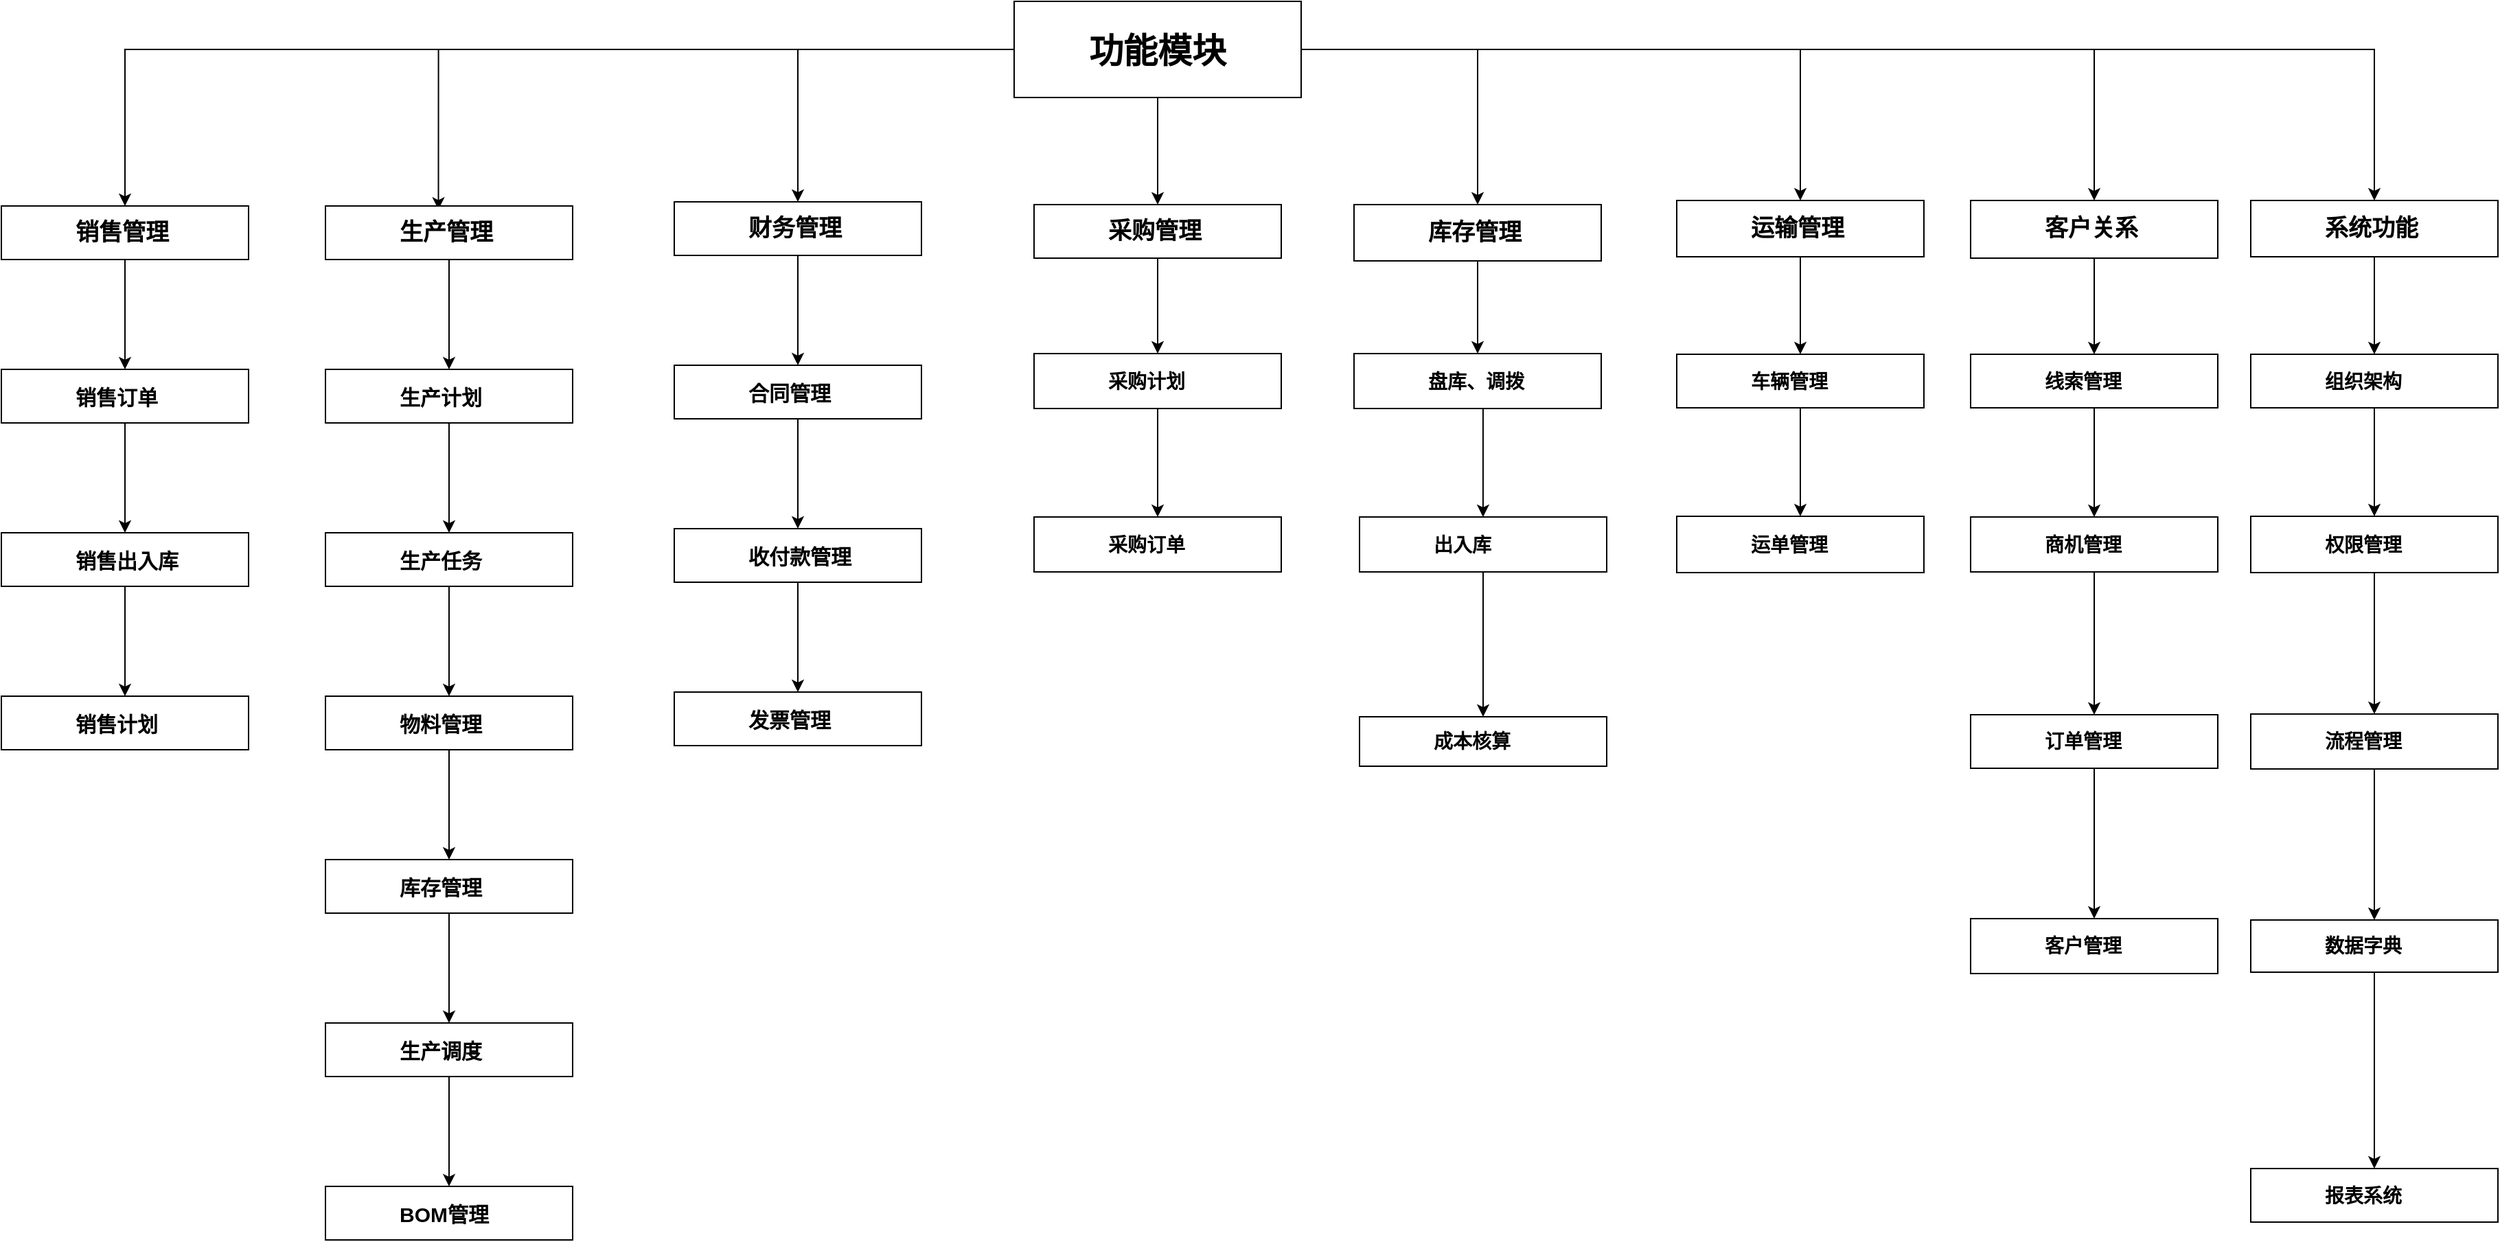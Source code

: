 <mxfile border="50" scale="3" compressed="false" locked="false" version="27.1.6">
  <diagram name="Blank" id="YmL12bMKpDGza6XwsDPr">
    <mxGraphModel dx="3751" dy="1987" grid="0" gridSize="10" guides="1" tooltips="1" connect="1" arrows="1" fold="1" page="0" pageScale="1" pageWidth="827" pageHeight="1169" background="none" math="1" shadow="0">
      <root>
        <mxCell id="X5NqExCQtvZxIxQ7pmgY-0" />
        <mxCell id="1" parent="X5NqExCQtvZxIxQ7pmgY-0" />
        <mxCell id="-n03L4gZZ8u75mCyDfgK-26" style="edgeStyle=orthogonalEdgeStyle;rounded=0;orthogonalLoop=1;jettySize=auto;html=1;" edge="1" parent="1" source="-n03L4gZZ8u75mCyDfgK-5" target="-n03L4gZZ8u75mCyDfgK-22">
          <mxGeometry relative="1" as="geometry" />
        </mxCell>
        <mxCell id="-n03L4gZZ8u75mCyDfgK-27" style="edgeStyle=orthogonalEdgeStyle;rounded=0;orthogonalLoop=1;jettySize=auto;html=1;entryX=0.5;entryY=0;entryDx=0;entryDy=0;" edge="1" parent="1" source="-n03L4gZZ8u75mCyDfgK-5" target="-n03L4gZZ8u75mCyDfgK-23">
          <mxGeometry relative="1" as="geometry" />
        </mxCell>
        <mxCell id="-n03L4gZZ8u75mCyDfgK-28" style="edgeStyle=orthogonalEdgeStyle;rounded=0;orthogonalLoop=1;jettySize=auto;html=1;entryX=0.5;entryY=0;entryDx=0;entryDy=0;" edge="1" parent="1" source="-n03L4gZZ8u75mCyDfgK-5" target="-n03L4gZZ8u75mCyDfgK-24">
          <mxGeometry relative="1" as="geometry" />
        </mxCell>
        <mxCell id="-n03L4gZZ8u75mCyDfgK-29" style="edgeStyle=orthogonalEdgeStyle;rounded=0;orthogonalLoop=1;jettySize=auto;html=1;entryX=0.5;entryY=0;entryDx=0;entryDy=0;" edge="1" parent="1" source="-n03L4gZZ8u75mCyDfgK-5" target="-n03L4gZZ8u75mCyDfgK-11">
          <mxGeometry relative="1" as="geometry" />
        </mxCell>
        <mxCell id="-n03L4gZZ8u75mCyDfgK-30" style="edgeStyle=orthogonalEdgeStyle;rounded=0;orthogonalLoop=1;jettySize=auto;html=1;entryX=0.5;entryY=0;entryDx=0;entryDy=0;" edge="1" parent="1" source="-n03L4gZZ8u75mCyDfgK-5" target="-n03L4gZZ8u75mCyDfgK-74">
          <mxGeometry relative="1" as="geometry">
            <mxPoint x="-78" y="-53" as="targetPoint" />
          </mxGeometry>
        </mxCell>
        <mxCell id="-n03L4gZZ8u75mCyDfgK-31" style="edgeStyle=orthogonalEdgeStyle;rounded=0;orthogonalLoop=1;jettySize=auto;html=1;entryX=0.457;entryY=0.068;entryDx=0;entryDy=0;entryPerimeter=0;" edge="1" parent="1" source="-n03L4gZZ8u75mCyDfgK-5" target="-n03L4gZZ8u75mCyDfgK-75">
          <mxGeometry relative="1" as="geometry">
            <mxPoint x="-348" y="-56" as="targetPoint" />
          </mxGeometry>
        </mxCell>
        <mxCell id="-n03L4gZZ8u75mCyDfgK-103" style="edgeStyle=orthogonalEdgeStyle;rounded=0;orthogonalLoop=1;jettySize=auto;html=1;entryX=0.5;entryY=0;entryDx=0;entryDy=0;" edge="1" parent="1" source="-n03L4gZZ8u75mCyDfgK-5" target="-n03L4gZZ8u75mCyDfgK-76">
          <mxGeometry relative="1" as="geometry" />
        </mxCell>
        <mxCell id="-n03L4gZZ8u75mCyDfgK-104" style="edgeStyle=orthogonalEdgeStyle;rounded=0;orthogonalLoop=1;jettySize=auto;html=1;entryX=0.5;entryY=0;entryDx=0;entryDy=0;" edge="1" parent="1" source="-n03L4gZZ8u75mCyDfgK-5" target="-n03L4gZZ8u75mCyDfgK-17">
          <mxGeometry relative="1" as="geometry" />
        </mxCell>
        <UserObject label="功能模块" name="Tessa Miller" position="CFO" location="Office 1" email="me@example.com" placeholders="1" id="-n03L4gZZ8u75mCyDfgK-5">
          <mxCell style="label;whiteSpace=wrap;html=1;rounded=0;glass=0;treeMoving=1;treeFolding=1;container=0;fontSize=25;align=left;" vertex="1" parent="1">
            <mxGeometry x="73.5" y="-198" width="209" height="70" as="geometry" />
          </mxCell>
        </UserObject>
        <mxCell id="-n03L4gZZ8u75mCyDfgK-67" value="" style="edgeStyle=orthogonalEdgeStyle;rounded=0;orthogonalLoop=1;jettySize=auto;html=1;" edge="1" parent="1" source="-n03L4gZZ8u75mCyDfgK-11" target="-n03L4gZZ8u75mCyDfgK-66">
          <mxGeometry relative="1" as="geometry" />
        </mxCell>
        <UserObject label="采购管理" name="Alison Donovan" position="System Admin" location="Office 3" email="me@example.com" placeholders="1" id="-n03L4gZZ8u75mCyDfgK-11">
          <mxCell style="label;whiteSpace=wrap;html=1;rounded=0;glass=0;fontSize=17;" vertex="1" parent="1">
            <mxGeometry x="88" y="-50" width="180" height="39" as="geometry" />
          </mxCell>
        </UserObject>
        <mxCell id="-n03L4gZZ8u75mCyDfgK-59" value="" style="edgeStyle=orthogonalEdgeStyle;rounded=0;orthogonalLoop=1;jettySize=auto;html=1;" edge="1" parent="1" source="-n03L4gZZ8u75mCyDfgK-17" target="-n03L4gZZ8u75mCyDfgK-58">
          <mxGeometry relative="1" as="geometry" />
        </mxCell>
        <UserObject label="库存管理" name="Alison Donovan" position="System Admin" location="Office 3" email="me@example.com" placeholders="1" id="-n03L4gZZ8u75mCyDfgK-17">
          <mxCell style="label;whiteSpace=wrap;html=1;rounded=0;glass=0;fontSize=17;" vertex="1" parent="1">
            <mxGeometry x="321" y="-50" width="180" height="41" as="geometry" />
          </mxCell>
        </UserObject>
        <mxCell id="-n03L4gZZ8u75mCyDfgK-55" value="" style="edgeStyle=orthogonalEdgeStyle;rounded=0;orthogonalLoop=1;jettySize=auto;html=1;" edge="1" parent="1" source="-n03L4gZZ8u75mCyDfgK-22" target="-n03L4gZZ8u75mCyDfgK-54">
          <mxGeometry relative="1" as="geometry" />
        </mxCell>
        <UserObject label="运输管理" name="Alison Donovan" position="System Admin" location="Office 3" email="me@example.com" placeholders="1" id="-n03L4gZZ8u75mCyDfgK-22">
          <mxCell style="label;whiteSpace=wrap;html=1;rounded=0;glass=0;fontSize=17;" vertex="1" parent="1">
            <mxGeometry x="556" y="-53" width="180" height="41" as="geometry" />
          </mxCell>
        </UserObject>
        <mxCell id="-n03L4gZZ8u75mCyDfgK-47" value="" style="edgeStyle=orthogonalEdgeStyle;rounded=0;orthogonalLoop=1;jettySize=auto;html=1;" edge="1" parent="1" source="-n03L4gZZ8u75mCyDfgK-23" target="-n03L4gZZ8u75mCyDfgK-46">
          <mxGeometry relative="1" as="geometry" />
        </mxCell>
        <UserObject label="客户关系" name="Alison Donovan" position="System Admin" location="Office 3" email="me@example.com" placeholders="1" id="-n03L4gZZ8u75mCyDfgK-23">
          <mxCell style="label;whiteSpace=wrap;html=1;rounded=0;glass=0;fontSize=17;" vertex="1" parent="1">
            <mxGeometry x="770" y="-53" width="180" height="42" as="geometry" />
          </mxCell>
        </UserObject>
        <mxCell id="-n03L4gZZ8u75mCyDfgK-33" value="" style="edgeStyle=orthogonalEdgeStyle;rounded=0;orthogonalLoop=1;jettySize=auto;html=1;" edge="1" parent="1" source="-n03L4gZZ8u75mCyDfgK-24" target="-n03L4gZZ8u75mCyDfgK-32">
          <mxGeometry relative="1" as="geometry" />
        </mxCell>
        <UserObject label="系统功能" name="Alison Donovan" position="System Admin" location="Office 3" email="me@example.com" placeholders="1" id="-n03L4gZZ8u75mCyDfgK-24">
          <mxCell style="label;whiteSpace=wrap;html=1;rounded=0;glass=0;fontSize=17;" vertex="1" parent="1">
            <mxGeometry x="974" y="-53" width="180" height="41" as="geometry" />
          </mxCell>
        </UserObject>
        <mxCell id="-n03L4gZZ8u75mCyDfgK-35" value="" style="edgeStyle=orthogonalEdgeStyle;rounded=0;orthogonalLoop=1;jettySize=auto;html=1;fontSize=14;" edge="1" parent="1" source="-n03L4gZZ8u75mCyDfgK-32" target="-n03L4gZZ8u75mCyDfgK-34">
          <mxGeometry relative="1" as="geometry" />
        </mxCell>
        <UserObject label="组织架构" name="Alison Donovan" position="System Admin" location="Office 3" email="me@example.com" placeholders="1" id="-n03L4gZZ8u75mCyDfgK-32">
          <mxCell style="label;whiteSpace=wrap;html=1;rounded=0;glass=0;fontSize=14;" vertex="1" parent="1">
            <mxGeometry x="974" y="59" width="180" height="39" as="geometry" />
          </mxCell>
        </UserObject>
        <mxCell id="-n03L4gZZ8u75mCyDfgK-37" value="" style="edgeStyle=orthogonalEdgeStyle;rounded=0;orthogonalLoop=1;jettySize=auto;html=1;fontSize=14;" edge="1" parent="1" source="-n03L4gZZ8u75mCyDfgK-34" target="-n03L4gZZ8u75mCyDfgK-36">
          <mxGeometry relative="1" as="geometry" />
        </mxCell>
        <UserObject label="权限管理" name="Alison Donovan" position="System Admin" location="Office 3" email="me@example.com" placeholders="1" id="-n03L4gZZ8u75mCyDfgK-34">
          <mxCell style="label;whiteSpace=wrap;html=1;rounded=0;glass=0;fontSize=14;" vertex="1" parent="1">
            <mxGeometry x="974" y="177" width="180" height="41" as="geometry" />
          </mxCell>
        </UserObject>
        <mxCell id="-n03L4gZZ8u75mCyDfgK-39" value="" style="edgeStyle=orthogonalEdgeStyle;rounded=0;orthogonalLoop=1;jettySize=auto;html=1;fontSize=14;" edge="1" parent="1" source="-n03L4gZZ8u75mCyDfgK-36" target="-n03L4gZZ8u75mCyDfgK-38">
          <mxGeometry relative="1" as="geometry" />
        </mxCell>
        <UserObject label="流程管理" name="Alison Donovan" position="System Admin" location="Office 3" email="me@example.com" placeholders="1" id="-n03L4gZZ8u75mCyDfgK-36">
          <mxCell style="label;whiteSpace=wrap;html=1;rounded=0;glass=0;fontSize=14;" vertex="1" parent="1">
            <mxGeometry x="974" y="321" width="180" height="40" as="geometry" />
          </mxCell>
        </UserObject>
        <mxCell id="-n03L4gZZ8u75mCyDfgK-41" value="" style="edgeStyle=orthogonalEdgeStyle;rounded=0;orthogonalLoop=1;jettySize=auto;html=1;fontSize=14;" edge="1" parent="1" source="-n03L4gZZ8u75mCyDfgK-38" target="-n03L4gZZ8u75mCyDfgK-40">
          <mxGeometry relative="1" as="geometry" />
        </mxCell>
        <UserObject label="数据字典" name="Alison Donovan" position="System Admin" location="Office 3" email="me@example.com" placeholders="1" id="-n03L4gZZ8u75mCyDfgK-38">
          <mxCell style="label;whiteSpace=wrap;html=1;rounded=0;glass=0;fontSize=14;" vertex="1" parent="1">
            <mxGeometry x="974" y="471" width="180" height="38" as="geometry" />
          </mxCell>
        </UserObject>
        <UserObject label="报表系统" name="Alison Donovan" position="System Admin" location="Office 3" email="me@example.com" placeholders="1" id="-n03L4gZZ8u75mCyDfgK-40">
          <mxCell style="label;whiteSpace=wrap;html=1;rounded=0;glass=0;fontSize=14;" vertex="1" parent="1">
            <mxGeometry x="974" y="652" width="180" height="39" as="geometry" />
          </mxCell>
        </UserObject>
        <mxCell id="-n03L4gZZ8u75mCyDfgK-49" value="" style="edgeStyle=orthogonalEdgeStyle;rounded=0;orthogonalLoop=1;jettySize=auto;html=1;fontSize=14;" edge="1" parent="1" source="-n03L4gZZ8u75mCyDfgK-46" target="-n03L4gZZ8u75mCyDfgK-48">
          <mxGeometry relative="1" as="geometry" />
        </mxCell>
        <UserObject label="线索管理" name="Alison Donovan" position="System Admin" location="Office 3" email="me@example.com" placeholders="1" id="-n03L4gZZ8u75mCyDfgK-46">
          <mxCell style="label;whiteSpace=wrap;html=1;rounded=0;glass=0;fontSize=14;" vertex="1" parent="1">
            <mxGeometry x="770" y="59" width="180" height="39" as="geometry" />
          </mxCell>
        </UserObject>
        <mxCell id="-n03L4gZZ8u75mCyDfgK-51" value="" style="edgeStyle=orthogonalEdgeStyle;rounded=0;orthogonalLoop=1;jettySize=auto;html=1;fontSize=14;" edge="1" parent="1" source="-n03L4gZZ8u75mCyDfgK-48" target="-n03L4gZZ8u75mCyDfgK-50">
          <mxGeometry relative="1" as="geometry" />
        </mxCell>
        <UserObject label="商机管理" name="Alison Donovan" position="System Admin" location="Office 3" email="me@example.com" placeholders="1" id="-n03L4gZZ8u75mCyDfgK-48">
          <mxCell style="label;whiteSpace=wrap;html=1;rounded=0;glass=0;fontSize=14;" vertex="1" parent="1">
            <mxGeometry x="770" y="177.5" width="180" height="40" as="geometry" />
          </mxCell>
        </UserObject>
        <mxCell id="-n03L4gZZ8u75mCyDfgK-53" value="" style="edgeStyle=orthogonalEdgeStyle;rounded=0;orthogonalLoop=1;jettySize=auto;html=1;fontSize=14;" edge="1" parent="1" source="-n03L4gZZ8u75mCyDfgK-50" target="-n03L4gZZ8u75mCyDfgK-52">
          <mxGeometry relative="1" as="geometry" />
        </mxCell>
        <UserObject label="订单管理" name="Alison Donovan" position="System Admin" location="Office 3" email="me@example.com" placeholders="1" id="-n03L4gZZ8u75mCyDfgK-50">
          <mxCell style="label;whiteSpace=wrap;html=1;rounded=0;glass=0;fontSize=14;" vertex="1" parent="1">
            <mxGeometry x="770" y="321.5" width="180" height="39" as="geometry" />
          </mxCell>
        </UserObject>
        <UserObject label="客户管理" name="Alison Donovan" position="System Admin" location="Office 3" email="me@example.com" placeholders="1" id="-n03L4gZZ8u75mCyDfgK-52">
          <mxCell style="label;whiteSpace=wrap;html=1;rounded=0;glass=0;fontSize=14;" vertex="1" parent="1">
            <mxGeometry x="770" y="470" width="180" height="40" as="geometry" />
          </mxCell>
        </UserObject>
        <mxCell id="-n03L4gZZ8u75mCyDfgK-57" value="" style="edgeStyle=orthogonalEdgeStyle;rounded=0;orthogonalLoop=1;jettySize=auto;html=1;fontSize=14;" edge="1" parent="1" source="-n03L4gZZ8u75mCyDfgK-54" target="-n03L4gZZ8u75mCyDfgK-56">
          <mxGeometry relative="1" as="geometry" />
        </mxCell>
        <UserObject label="车辆管理" name="Alison Donovan" position="System Admin" location="Office 3" email="me@example.com" placeholders="1" id="-n03L4gZZ8u75mCyDfgK-54">
          <mxCell style="label;whiteSpace=wrap;html=1;rounded=0;glass=0;fontSize=14;" vertex="1" parent="1">
            <mxGeometry x="556" y="59" width="180" height="39" as="geometry" />
          </mxCell>
        </UserObject>
        <UserObject label="运单管理" name="Alison Donovan" position="System Admin" location="Office 3" email="me@example.com" placeholders="1" id="-n03L4gZZ8u75mCyDfgK-56">
          <mxCell style="label;whiteSpace=wrap;html=1;rounded=0;glass=0;fontSize=14;" vertex="1" parent="1">
            <mxGeometry x="556" y="177" width="180" height="41" as="geometry" />
          </mxCell>
        </UserObject>
        <UserObject label="盘库、调拨" name="Alison Donovan" position="System Admin" location="Office 3" email="me@example.com" placeholders="1" id="-n03L4gZZ8u75mCyDfgK-58">
          <mxCell style="label;whiteSpace=wrap;html=1;rounded=0;glass=0;fontSize=14;" vertex="1" parent="1">
            <mxGeometry x="321" y="58.5" width="180" height="40" as="geometry" />
          </mxCell>
        </UserObject>
        <mxCell id="-n03L4gZZ8u75mCyDfgK-63" value="" style="edgeStyle=orthogonalEdgeStyle;rounded=0;orthogonalLoop=1;jettySize=auto;html=1;exitX=0.522;exitY=1;exitDx=0;exitDy=0;exitPerimeter=0;fontSize=14;" edge="1" parent="1" source="-n03L4gZZ8u75mCyDfgK-58" target="-n03L4gZZ8u75mCyDfgK-62">
          <mxGeometry relative="1" as="geometry">
            <mxPoint x="411" y="196" as="sourcePoint" />
          </mxGeometry>
        </mxCell>
        <mxCell id="-n03L4gZZ8u75mCyDfgK-65" value="" style="edgeStyle=orthogonalEdgeStyle;rounded=0;orthogonalLoop=1;jettySize=auto;html=1;fontSize=14;" edge="1" parent="1" source="-n03L4gZZ8u75mCyDfgK-62" target="-n03L4gZZ8u75mCyDfgK-64">
          <mxGeometry relative="1" as="geometry" />
        </mxCell>
        <UserObject label="出入库" name="Alison Donovan" position="System Admin" location="Office 3" email="me@example.com" placeholders="1" id="-n03L4gZZ8u75mCyDfgK-62">
          <mxCell style="label;whiteSpace=wrap;html=1;rounded=0;glass=0;fontSize=14;" vertex="1" parent="1">
            <mxGeometry x="325" y="177.5" width="180" height="40" as="geometry" />
          </mxCell>
        </UserObject>
        <UserObject label="成本核算" name="Alison Donovan" position="System Admin" location="Office 3" email="me@example.com" placeholders="1" id="-n03L4gZZ8u75mCyDfgK-64">
          <mxCell style="label;whiteSpace=wrap;html=1;rounded=0;glass=0;fontSize=14;" vertex="1" parent="1">
            <mxGeometry x="325" y="323" width="180" height="36" as="geometry" />
          </mxCell>
        </UserObject>
        <mxCell id="-n03L4gZZ8u75mCyDfgK-71" value="" style="edgeStyle=orthogonalEdgeStyle;rounded=0;orthogonalLoop=1;jettySize=auto;html=1;fontSize=14;" edge="1" parent="1" source="-n03L4gZZ8u75mCyDfgK-66" target="-n03L4gZZ8u75mCyDfgK-70">
          <mxGeometry relative="1" as="geometry" />
        </mxCell>
        <UserObject label="采购计划" name="Alison Donovan" position="System Admin" location="Office 3" email="me@example.com" placeholders="1" id="-n03L4gZZ8u75mCyDfgK-66">
          <mxCell style="label;whiteSpace=wrap;html=1;rounded=0;glass=0;fontSize=14;" vertex="1" parent="1">
            <mxGeometry x="88" y="58.5" width="180" height="40" as="geometry" />
          </mxCell>
        </UserObject>
        <UserObject label="采购订单" name="Alison Donovan" position="System Admin" location="Office 3" email="me@example.com" placeholders="1" id="-n03L4gZZ8u75mCyDfgK-70">
          <mxCell style="label;whiteSpace=wrap;html=1;rounded=0;glass=0;fontSize=14;" vertex="1" parent="1">
            <mxGeometry x="88" y="177.5" width="180" height="40" as="geometry" />
          </mxCell>
        </UserObject>
        <mxCell id="-n03L4gZZ8u75mCyDfgK-78" value="" style="edgeStyle=orthogonalEdgeStyle;rounded=0;orthogonalLoop=1;jettySize=auto;html=1;" edge="1" parent="1" source="-n03L4gZZ8u75mCyDfgK-74" target="-n03L4gZZ8u75mCyDfgK-77">
          <mxGeometry relative="1" as="geometry" />
        </mxCell>
        <UserObject label="财务管理" name="Alison Donovan" position="System Admin" location="Office 3" email="me@example.com" placeholders="1" id="-n03L4gZZ8u75mCyDfgK-74">
          <mxCell style="label;whiteSpace=wrap;html=1;rounded=0;glass=0;fontSize=17;" vertex="1" parent="1">
            <mxGeometry x="-174" y="-52" width="180" height="39" as="geometry" />
          </mxCell>
        </UserObject>
        <mxCell id="-n03L4gZZ8u75mCyDfgK-84" value="" style="edgeStyle=orthogonalEdgeStyle;rounded=0;orthogonalLoop=1;jettySize=auto;html=1;" edge="1" parent="1" source="-n03L4gZZ8u75mCyDfgK-75" target="-n03L4gZZ8u75mCyDfgK-83">
          <mxGeometry relative="1" as="geometry" />
        </mxCell>
        <UserObject label="生产管理" name="Alison Donovan" position="System Admin" location="Office 3" email="me@example.com" placeholders="1" id="-n03L4gZZ8u75mCyDfgK-75">
          <mxCell style="label;whiteSpace=wrap;html=1;rounded=0;glass=0;fontSize=17;" vertex="1" parent="1">
            <mxGeometry x="-428" y="-49" width="180" height="39" as="geometry" />
          </mxCell>
        </UserObject>
        <mxCell id="-n03L4gZZ8u75mCyDfgK-96" value="" style="edgeStyle=orthogonalEdgeStyle;rounded=0;orthogonalLoop=1;jettySize=auto;html=1;" edge="1" parent="1" source="-n03L4gZZ8u75mCyDfgK-76" target="-n03L4gZZ8u75mCyDfgK-95">
          <mxGeometry relative="1" as="geometry" />
        </mxCell>
        <UserObject label="销售管理" name="Alison Donovan" position="System Admin" location="Office 3" email="me@example.com" placeholders="1" id="-n03L4gZZ8u75mCyDfgK-76">
          <mxCell style="label;whiteSpace=wrap;html=1;rounded=0;glass=0;fontSize=17;" vertex="1" parent="1">
            <mxGeometry x="-664" y="-49" width="180" height="39" as="geometry" />
          </mxCell>
        </UserObject>
        <mxCell id="-n03L4gZZ8u75mCyDfgK-80" value="" style="edgeStyle=orthogonalEdgeStyle;rounded=0;orthogonalLoop=1;jettySize=auto;html=1;" edge="1" parent="1" source="-n03L4gZZ8u75mCyDfgK-77" target="-n03L4gZZ8u75mCyDfgK-79">
          <mxGeometry relative="1" as="geometry" />
        </mxCell>
        <UserObject label="合同管理" name="Alison Donovan" position="System Admin" location="Office 3" email="me@example.com" placeholders="1" id="-n03L4gZZ8u75mCyDfgK-77">
          <mxCell style="label;whiteSpace=wrap;html=1;rounded=0;glass=0;fontSize=15;" vertex="1" parent="1">
            <mxGeometry x="-174" y="67" width="180" height="39" as="geometry" />
          </mxCell>
        </UserObject>
        <mxCell id="-n03L4gZZ8u75mCyDfgK-82" value="" style="edgeStyle=orthogonalEdgeStyle;rounded=0;orthogonalLoop=1;jettySize=auto;html=1;" edge="1" parent="1" source="-n03L4gZZ8u75mCyDfgK-79" target="-n03L4gZZ8u75mCyDfgK-81">
          <mxGeometry relative="1" as="geometry" />
        </mxCell>
        <UserObject label="收付款管理" name="Alison Donovan" position="System Admin" location="Office 3" email="me@example.com" placeholders="1" id="-n03L4gZZ8u75mCyDfgK-79">
          <mxCell style="label;whiteSpace=wrap;html=1;rounded=0;glass=0;fontSize=15;" vertex="1" parent="1">
            <mxGeometry x="-174" y="186" width="180" height="39" as="geometry" />
          </mxCell>
        </UserObject>
        <UserObject label="发票管理" name="Alison Donovan" position="System Admin" location="Office 3" email="me@example.com" placeholders="1" id="-n03L4gZZ8u75mCyDfgK-81">
          <mxCell style="label;whiteSpace=wrap;html=1;rounded=0;glass=0;fontSize=15;" vertex="1" parent="1">
            <mxGeometry x="-174" y="305" width="180" height="39" as="geometry" />
          </mxCell>
        </UserObject>
        <mxCell id="-n03L4gZZ8u75mCyDfgK-86" value="" style="edgeStyle=orthogonalEdgeStyle;rounded=0;orthogonalLoop=1;jettySize=auto;html=1;" edge="1" parent="1" source="-n03L4gZZ8u75mCyDfgK-83" target="-n03L4gZZ8u75mCyDfgK-85">
          <mxGeometry relative="1" as="geometry" />
        </mxCell>
        <UserObject label="生产计划" name="Alison Donovan" position="System Admin" location="Office 3" email="me@example.com" placeholders="1" id="-n03L4gZZ8u75mCyDfgK-83">
          <mxCell style="label;whiteSpace=wrap;html=1;rounded=0;glass=0;fontSize=15;" vertex="1" parent="1">
            <mxGeometry x="-428" y="70" width="180" height="39" as="geometry" />
          </mxCell>
        </UserObject>
        <mxCell id="-n03L4gZZ8u75mCyDfgK-88" value="" style="edgeStyle=orthogonalEdgeStyle;rounded=0;orthogonalLoop=1;jettySize=auto;html=1;" edge="1" parent="1" source="-n03L4gZZ8u75mCyDfgK-85" target="-n03L4gZZ8u75mCyDfgK-87">
          <mxGeometry relative="1" as="geometry" />
        </mxCell>
        <UserObject label="生产任务" name="Alison Donovan" position="System Admin" location="Office 3" email="me@example.com" placeholders="1" id="-n03L4gZZ8u75mCyDfgK-85">
          <mxCell style="label;whiteSpace=wrap;html=1;rounded=0;glass=0;fontSize=15;" vertex="1" parent="1">
            <mxGeometry x="-428" y="189" width="180" height="39" as="geometry" />
          </mxCell>
        </UserObject>
        <mxCell id="-n03L4gZZ8u75mCyDfgK-90" value="" style="edgeStyle=orthogonalEdgeStyle;rounded=0;orthogonalLoop=1;jettySize=auto;html=1;" edge="1" parent="1" source="-n03L4gZZ8u75mCyDfgK-87" target="-n03L4gZZ8u75mCyDfgK-89">
          <mxGeometry relative="1" as="geometry" />
        </mxCell>
        <UserObject label="物料管理" name="Alison Donovan" position="System Admin" location="Office 3" email="me@example.com" placeholders="1" id="-n03L4gZZ8u75mCyDfgK-87">
          <mxCell style="label;whiteSpace=wrap;html=1;rounded=0;glass=0;fontSize=15;" vertex="1" parent="1">
            <mxGeometry x="-428" y="308" width="180" height="39" as="geometry" />
          </mxCell>
        </UserObject>
        <mxCell id="-n03L4gZZ8u75mCyDfgK-92" value="" style="edgeStyle=orthogonalEdgeStyle;rounded=0;orthogonalLoop=1;jettySize=auto;html=1;" edge="1" parent="1" source="-n03L4gZZ8u75mCyDfgK-89" target="-n03L4gZZ8u75mCyDfgK-91">
          <mxGeometry relative="1" as="geometry" />
        </mxCell>
        <UserObject label="库存管理" name="Alison Donovan" position="System Admin" location="Office 3" email="me@example.com" placeholders="1" id="-n03L4gZZ8u75mCyDfgK-89">
          <mxCell style="label;whiteSpace=wrap;html=1;rounded=0;glass=0;fontSize=15;" vertex="1" parent="1">
            <mxGeometry x="-428" y="427" width="180" height="39" as="geometry" />
          </mxCell>
        </UserObject>
        <mxCell id="-n03L4gZZ8u75mCyDfgK-94" value="" style="edgeStyle=orthogonalEdgeStyle;rounded=0;orthogonalLoop=1;jettySize=auto;html=1;" edge="1" parent="1" source="-n03L4gZZ8u75mCyDfgK-91" target="-n03L4gZZ8u75mCyDfgK-93">
          <mxGeometry relative="1" as="geometry" />
        </mxCell>
        <UserObject label="生产调度" name="Alison Donovan" position="System Admin" location="Office 3" email="me@example.com" placeholders="1" id="-n03L4gZZ8u75mCyDfgK-91">
          <mxCell style="label;whiteSpace=wrap;html=1;rounded=0;glass=0;fontSize=15;" vertex="1" parent="1">
            <mxGeometry x="-428" y="546" width="180" height="39" as="geometry" />
          </mxCell>
        </UserObject>
        <UserObject label="BOM管理" name="Alison Donovan" position="System Admin" location="Office 3" email="me@example.com" placeholders="1" id="-n03L4gZZ8u75mCyDfgK-93">
          <mxCell style="label;whiteSpace=wrap;html=1;rounded=0;glass=0;fontSize=15;" vertex="1" parent="1">
            <mxGeometry x="-428" y="665" width="180" height="39" as="geometry" />
          </mxCell>
        </UserObject>
        <mxCell id="-n03L4gZZ8u75mCyDfgK-98" value="" style="edgeStyle=orthogonalEdgeStyle;rounded=0;orthogonalLoop=1;jettySize=auto;html=1;" edge="1" parent="1" source="-n03L4gZZ8u75mCyDfgK-95" target="-n03L4gZZ8u75mCyDfgK-97">
          <mxGeometry relative="1" as="geometry" />
        </mxCell>
        <UserObject label="销售订单" name="Alison Donovan" position="System Admin" location="Office 3" email="me@example.com" placeholders="1" id="-n03L4gZZ8u75mCyDfgK-95">
          <mxCell style="label;whiteSpace=wrap;html=1;rounded=0;glass=0;fontSize=15;" vertex="1" parent="1">
            <mxGeometry x="-664" y="70" width="180" height="39" as="geometry" />
          </mxCell>
        </UserObject>
        <mxCell id="-n03L4gZZ8u75mCyDfgK-102" value="" style="edgeStyle=orthogonalEdgeStyle;rounded=0;orthogonalLoop=1;jettySize=auto;html=1;" edge="1" parent="1" source="-n03L4gZZ8u75mCyDfgK-97" target="-n03L4gZZ8u75mCyDfgK-101">
          <mxGeometry relative="1" as="geometry" />
        </mxCell>
        <UserObject label="销售出入库" name="Alison Donovan" position="System Admin" location="Office 3" email="me@example.com" placeholders="1" id="-n03L4gZZ8u75mCyDfgK-97">
          <mxCell style="label;whiteSpace=wrap;html=1;rounded=0;glass=0;fontSize=15;" vertex="1" parent="1">
            <mxGeometry x="-664" y="189" width="180" height="39" as="geometry" />
          </mxCell>
        </UserObject>
        <UserObject label="销售计划" name="Alison Donovan" position="System Admin" location="Office 3" email="me@example.com" placeholders="1" id="-n03L4gZZ8u75mCyDfgK-101">
          <mxCell style="label;whiteSpace=wrap;html=1;rounded=0;glass=0;fontSize=15;" vertex="1" parent="1">
            <mxGeometry x="-664" y="308" width="180" height="39" as="geometry" />
          </mxCell>
        </UserObject>
      </root>
    </mxGraphModel>
  </diagram>
</mxfile>
